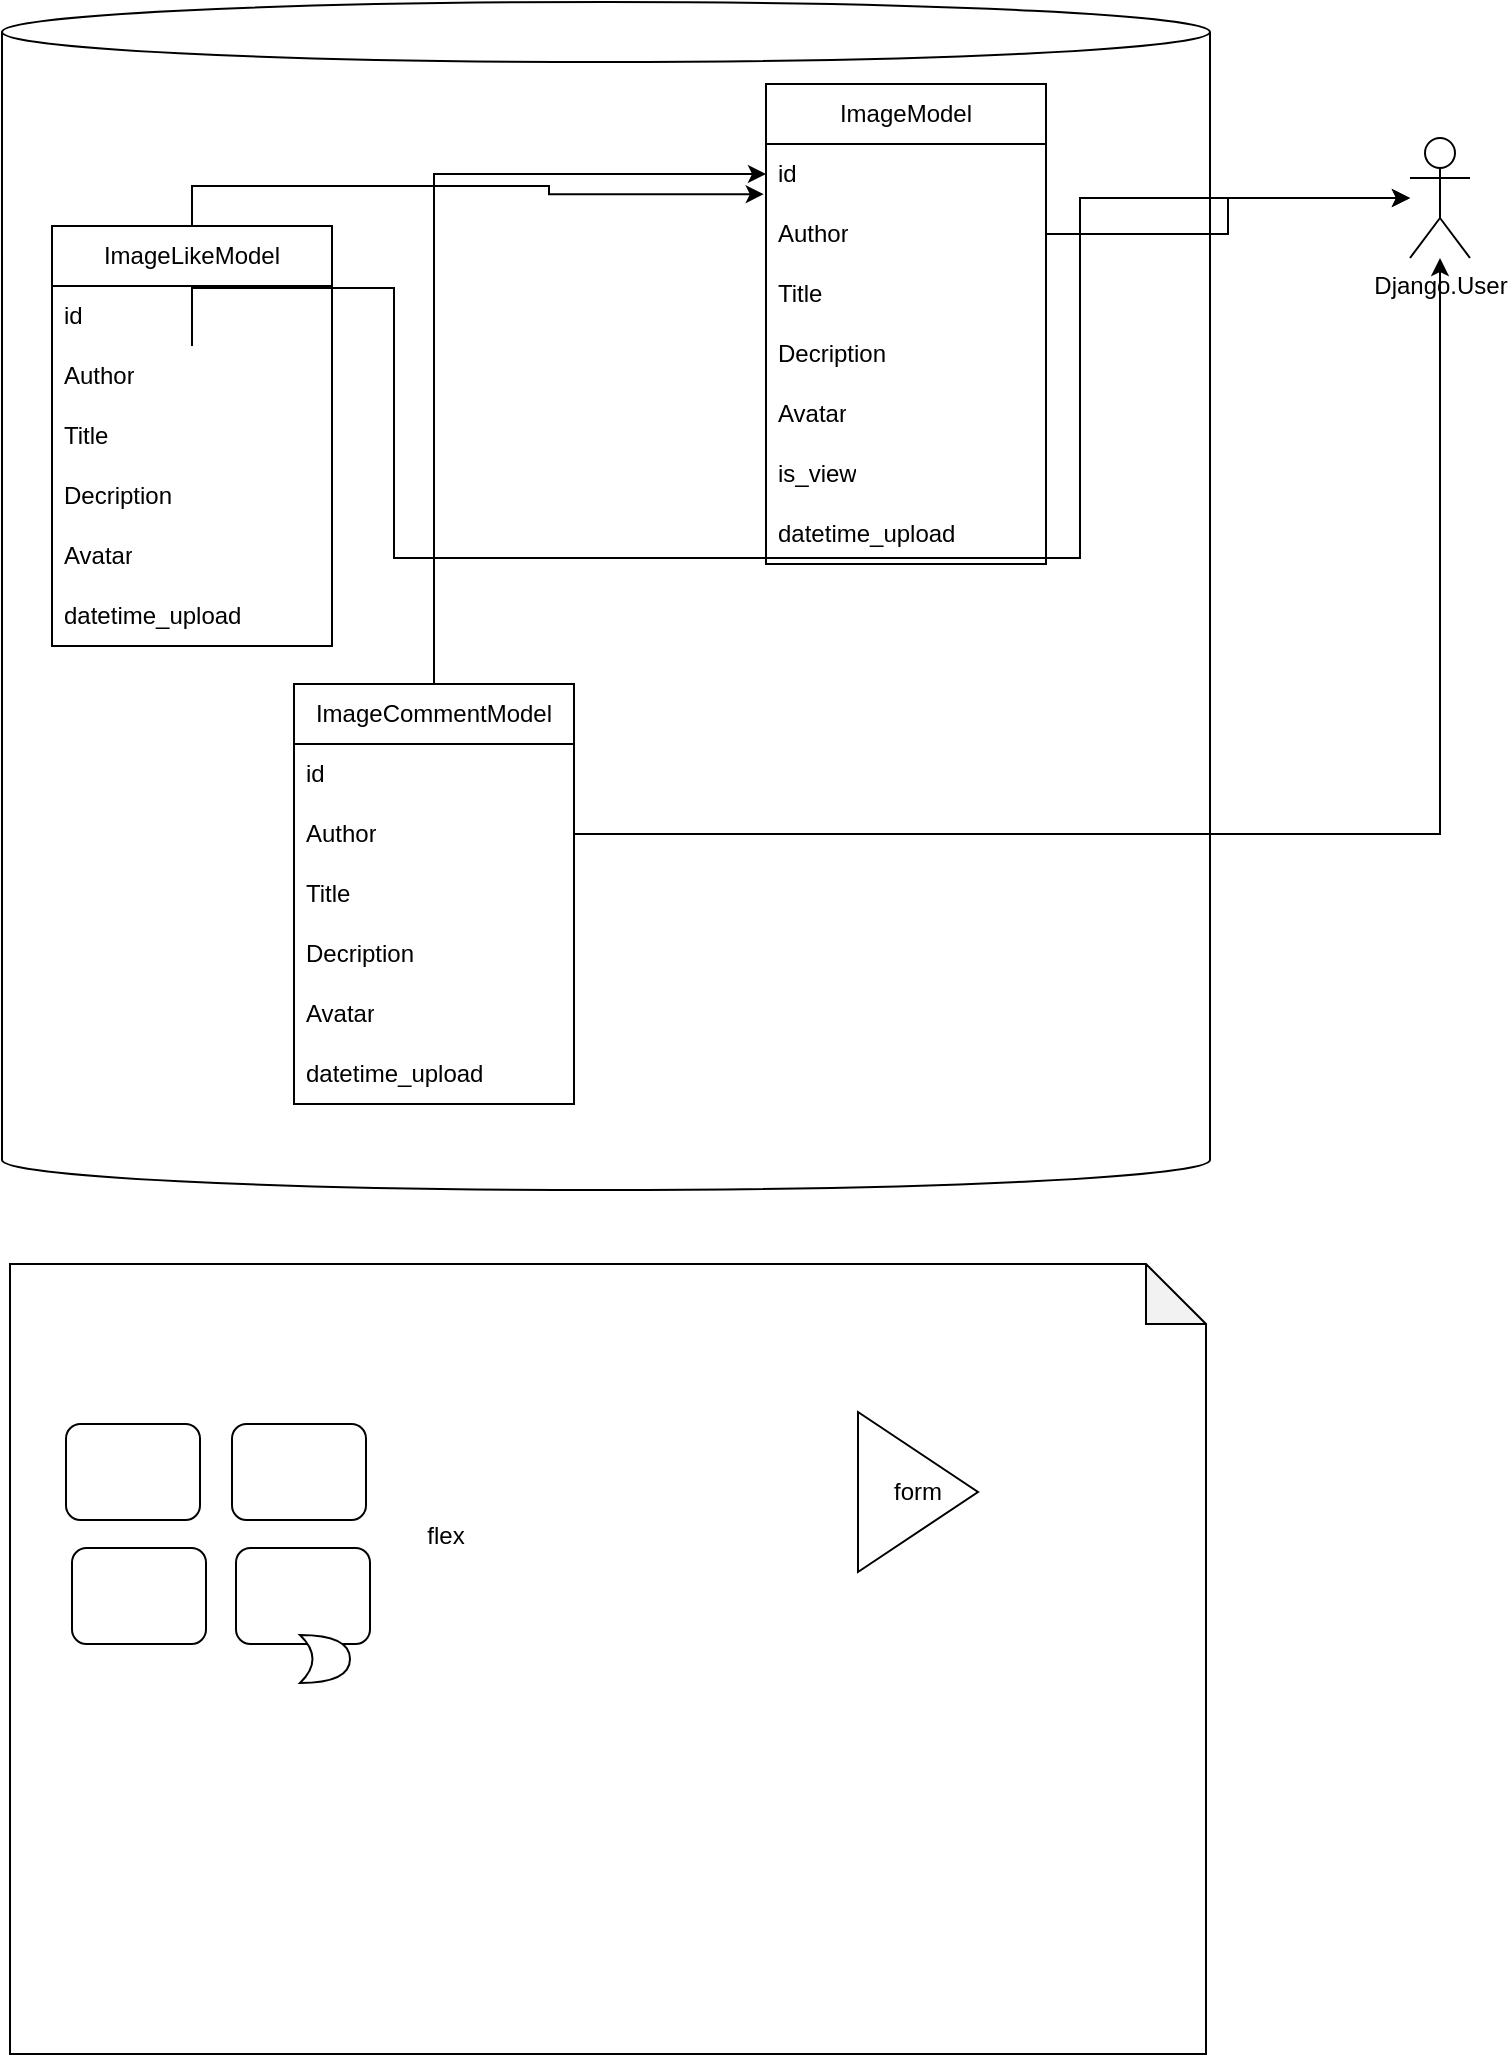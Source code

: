 <mxfile version="21.0.6" type="device"><diagram name="Page-1" id="vwzENRZUXyo-mS1XipZl"><mxGraphModel dx="1144" dy="386" grid="0" gridSize="10" guides="1" tooltips="1" connect="1" arrows="1" fold="1" page="0" pageScale="1" pageWidth="827" pageHeight="1169" math="0" shadow="0"><root><mxCell id="0"/><mxCell id="1" parent="0"/><mxCell id="J3GFIktAIJBgaV2sHbX2-1" value="" style="shape=cylinder3;whiteSpace=wrap;html=1;boundedLbl=1;backgroundOutline=1;size=15;" vertex="1" parent="1"><mxGeometry x="-62" y="226" width="604" height="594" as="geometry"/></mxCell><mxCell id="J3GFIktAIJBgaV2sHbX2-2" value="ImageModel" style="swimlane;fontStyle=0;childLayout=stackLayout;horizontal=1;startSize=30;horizontalStack=0;resizeParent=1;resizeParentMax=0;resizeLast=0;collapsible=1;marginBottom=0;whiteSpace=wrap;html=1;" vertex="1" parent="1"><mxGeometry x="320" y="267" width="140" height="240" as="geometry"/></mxCell><mxCell id="J3GFIktAIJBgaV2sHbX2-3" value="id" style="text;strokeColor=none;fillColor=none;align=left;verticalAlign=middle;spacingLeft=4;spacingRight=4;overflow=hidden;points=[[0,0.5],[1,0.5]];portConstraint=eastwest;rotatable=0;whiteSpace=wrap;html=1;" vertex="1" parent="J3GFIktAIJBgaV2sHbX2-2"><mxGeometry y="30" width="140" height="30" as="geometry"/></mxCell><mxCell id="J3GFIktAIJBgaV2sHbX2-6" value="Author" style="text;strokeColor=none;fillColor=none;align=left;verticalAlign=middle;spacingLeft=4;spacingRight=4;overflow=hidden;points=[[0,0.5],[1,0.5]];portConstraint=eastwest;rotatable=0;whiteSpace=wrap;html=1;" vertex="1" parent="J3GFIktAIJBgaV2sHbX2-2"><mxGeometry y="60" width="140" height="30" as="geometry"/></mxCell><mxCell id="J3GFIktAIJBgaV2sHbX2-4" value="Title" style="text;strokeColor=none;fillColor=none;align=left;verticalAlign=middle;spacingLeft=4;spacingRight=4;overflow=hidden;points=[[0,0.5],[1,0.5]];portConstraint=eastwest;rotatable=0;whiteSpace=wrap;html=1;" vertex="1" parent="J3GFIktAIJBgaV2sHbX2-2"><mxGeometry y="90" width="140" height="30" as="geometry"/></mxCell><mxCell id="J3GFIktAIJBgaV2sHbX2-8" value="Decription" style="text;strokeColor=none;fillColor=none;align=left;verticalAlign=middle;spacingLeft=4;spacingRight=4;overflow=hidden;points=[[0,0.5],[1,0.5]];portConstraint=eastwest;rotatable=0;whiteSpace=wrap;html=1;" vertex="1" parent="J3GFIktAIJBgaV2sHbX2-2"><mxGeometry y="120" width="140" height="30" as="geometry"/></mxCell><mxCell id="J3GFIktAIJBgaV2sHbX2-5" value="Avatar" style="text;strokeColor=none;fillColor=none;align=left;verticalAlign=middle;spacingLeft=4;spacingRight=4;overflow=hidden;points=[[0,0.5],[1,0.5]];portConstraint=eastwest;rotatable=0;whiteSpace=wrap;html=1;" vertex="1" parent="J3GFIktAIJBgaV2sHbX2-2"><mxGeometry y="150" width="140" height="30" as="geometry"/></mxCell><mxCell id="J3GFIktAIJBgaV2sHbX2-38" value="is_view" style="text;strokeColor=none;fillColor=none;align=left;verticalAlign=middle;spacingLeft=4;spacingRight=4;overflow=hidden;points=[[0,0.5],[1,0.5]];portConstraint=eastwest;rotatable=0;whiteSpace=wrap;html=1;" vertex="1" parent="J3GFIktAIJBgaV2sHbX2-2"><mxGeometry y="180" width="140" height="30" as="geometry"/></mxCell><mxCell id="J3GFIktAIJBgaV2sHbX2-7" value="datetime_upload" style="text;strokeColor=none;fillColor=none;align=left;verticalAlign=middle;spacingLeft=4;spacingRight=4;overflow=hidden;points=[[0,0.5],[1,0.5]];portConstraint=eastwest;rotatable=0;whiteSpace=wrap;html=1;" vertex="1" parent="J3GFIktAIJBgaV2sHbX2-2"><mxGeometry y="210" width="140" height="30" as="geometry"/></mxCell><mxCell id="J3GFIktAIJBgaV2sHbX2-9" value="Django.User" style="shape=umlActor;verticalLabelPosition=bottom;verticalAlign=top;html=1;outlineConnect=0;" vertex="1" parent="1"><mxGeometry x="642" y="294" width="30" height="60" as="geometry"/></mxCell><mxCell id="J3GFIktAIJBgaV2sHbX2-10" style="edgeStyle=orthogonalEdgeStyle;rounded=0;orthogonalLoop=1;jettySize=auto;html=1;" edge="1" parent="1" source="J3GFIktAIJBgaV2sHbX2-6" target="J3GFIktAIJBgaV2sHbX2-9"><mxGeometry relative="1" as="geometry"/></mxCell><mxCell id="J3GFIktAIJBgaV2sHbX2-26" style="edgeStyle=orthogonalEdgeStyle;rounded=0;orthogonalLoop=1;jettySize=auto;html=1;entryX=-0.008;entryY=0.837;entryDx=0;entryDy=0;entryPerimeter=0;" edge="1" parent="1" source="J3GFIktAIJBgaV2sHbX2-11" target="J3GFIktAIJBgaV2sHbX2-3"><mxGeometry relative="1" as="geometry"/></mxCell><mxCell id="J3GFIktAIJBgaV2sHbX2-11" value="ImageLikeModel" style="swimlane;fontStyle=0;childLayout=stackLayout;horizontal=1;startSize=30;horizontalStack=0;resizeParent=1;resizeParentMax=0;resizeLast=0;collapsible=1;marginBottom=0;whiteSpace=wrap;html=1;" vertex="1" parent="1"><mxGeometry x="-37" y="338" width="140" height="210" as="geometry"/></mxCell><mxCell id="J3GFIktAIJBgaV2sHbX2-12" value="id" style="text;strokeColor=none;fillColor=none;align=left;verticalAlign=middle;spacingLeft=4;spacingRight=4;overflow=hidden;points=[[0,0.5],[1,0.5]];portConstraint=eastwest;rotatable=0;whiteSpace=wrap;html=1;" vertex="1" parent="J3GFIktAIJBgaV2sHbX2-11"><mxGeometry y="30" width="140" height="30" as="geometry"/></mxCell><mxCell id="J3GFIktAIJBgaV2sHbX2-13" value="Author" style="text;strokeColor=none;fillColor=none;align=left;verticalAlign=middle;spacingLeft=4;spacingRight=4;overflow=hidden;points=[[0,0.5],[1,0.5]];portConstraint=eastwest;rotatable=0;whiteSpace=wrap;html=1;" vertex="1" parent="J3GFIktAIJBgaV2sHbX2-11"><mxGeometry y="60" width="140" height="30" as="geometry"/></mxCell><mxCell id="J3GFIktAIJBgaV2sHbX2-14" value="Title" style="text;strokeColor=none;fillColor=none;align=left;verticalAlign=middle;spacingLeft=4;spacingRight=4;overflow=hidden;points=[[0,0.5],[1,0.5]];portConstraint=eastwest;rotatable=0;whiteSpace=wrap;html=1;" vertex="1" parent="J3GFIktAIJBgaV2sHbX2-11"><mxGeometry y="90" width="140" height="30" as="geometry"/></mxCell><mxCell id="J3GFIktAIJBgaV2sHbX2-15" value="Decription" style="text;strokeColor=none;fillColor=none;align=left;verticalAlign=middle;spacingLeft=4;spacingRight=4;overflow=hidden;points=[[0,0.5],[1,0.5]];portConstraint=eastwest;rotatable=0;whiteSpace=wrap;html=1;" vertex="1" parent="J3GFIktAIJBgaV2sHbX2-11"><mxGeometry y="120" width="140" height="30" as="geometry"/></mxCell><mxCell id="J3GFIktAIJBgaV2sHbX2-16" value="Avatar" style="text;strokeColor=none;fillColor=none;align=left;verticalAlign=middle;spacingLeft=4;spacingRight=4;overflow=hidden;points=[[0,0.5],[1,0.5]];portConstraint=eastwest;rotatable=0;whiteSpace=wrap;html=1;" vertex="1" parent="J3GFIktAIJBgaV2sHbX2-11"><mxGeometry y="150" width="140" height="30" as="geometry"/></mxCell><mxCell id="J3GFIktAIJBgaV2sHbX2-17" value="datetime_upload" style="text;strokeColor=none;fillColor=none;align=left;verticalAlign=middle;spacingLeft=4;spacingRight=4;overflow=hidden;points=[[0,0.5],[1,0.5]];portConstraint=eastwest;rotatable=0;whiteSpace=wrap;html=1;" vertex="1" parent="J3GFIktAIJBgaV2sHbX2-11"><mxGeometry y="180" width="140" height="30" as="geometry"/></mxCell><mxCell id="J3GFIktAIJBgaV2sHbX2-25" style="edgeStyle=orthogonalEdgeStyle;rounded=0;orthogonalLoop=1;jettySize=auto;html=1;" edge="1" parent="1" source="J3GFIktAIJBgaV2sHbX2-18" target="J3GFIktAIJBgaV2sHbX2-3"><mxGeometry relative="1" as="geometry"/></mxCell><mxCell id="J3GFIktAIJBgaV2sHbX2-18" value="ImageCommentModel" style="swimlane;fontStyle=0;childLayout=stackLayout;horizontal=1;startSize=30;horizontalStack=0;resizeParent=1;resizeParentMax=0;resizeLast=0;collapsible=1;marginBottom=0;whiteSpace=wrap;html=1;" vertex="1" parent="1"><mxGeometry x="84" y="567" width="140" height="210" as="geometry"/></mxCell><mxCell id="J3GFIktAIJBgaV2sHbX2-19" value="id" style="text;strokeColor=none;fillColor=none;align=left;verticalAlign=middle;spacingLeft=4;spacingRight=4;overflow=hidden;points=[[0,0.5],[1,0.5]];portConstraint=eastwest;rotatable=0;whiteSpace=wrap;html=1;" vertex="1" parent="J3GFIktAIJBgaV2sHbX2-18"><mxGeometry y="30" width="140" height="30" as="geometry"/></mxCell><mxCell id="J3GFIktAIJBgaV2sHbX2-20" value="Author" style="text;strokeColor=none;fillColor=none;align=left;verticalAlign=middle;spacingLeft=4;spacingRight=4;overflow=hidden;points=[[0,0.5],[1,0.5]];portConstraint=eastwest;rotatable=0;whiteSpace=wrap;html=1;" vertex="1" parent="J3GFIktAIJBgaV2sHbX2-18"><mxGeometry y="60" width="140" height="30" as="geometry"/></mxCell><mxCell id="J3GFIktAIJBgaV2sHbX2-21" value="Title" style="text;strokeColor=none;fillColor=none;align=left;verticalAlign=middle;spacingLeft=4;spacingRight=4;overflow=hidden;points=[[0,0.5],[1,0.5]];portConstraint=eastwest;rotatable=0;whiteSpace=wrap;html=1;" vertex="1" parent="J3GFIktAIJBgaV2sHbX2-18"><mxGeometry y="90" width="140" height="30" as="geometry"/></mxCell><mxCell id="J3GFIktAIJBgaV2sHbX2-22" value="Decription" style="text;strokeColor=none;fillColor=none;align=left;verticalAlign=middle;spacingLeft=4;spacingRight=4;overflow=hidden;points=[[0,0.5],[1,0.5]];portConstraint=eastwest;rotatable=0;whiteSpace=wrap;html=1;" vertex="1" parent="J3GFIktAIJBgaV2sHbX2-18"><mxGeometry y="120" width="140" height="30" as="geometry"/></mxCell><mxCell id="J3GFIktAIJBgaV2sHbX2-23" value="Avatar" style="text;strokeColor=none;fillColor=none;align=left;verticalAlign=middle;spacingLeft=4;spacingRight=4;overflow=hidden;points=[[0,0.5],[1,0.5]];portConstraint=eastwest;rotatable=0;whiteSpace=wrap;html=1;" vertex="1" parent="J3GFIktAIJBgaV2sHbX2-18"><mxGeometry y="150" width="140" height="30" as="geometry"/></mxCell><mxCell id="J3GFIktAIJBgaV2sHbX2-24" value="datetime_upload" style="text;strokeColor=none;fillColor=none;align=left;verticalAlign=middle;spacingLeft=4;spacingRight=4;overflow=hidden;points=[[0,0.5],[1,0.5]];portConstraint=eastwest;rotatable=0;whiteSpace=wrap;html=1;" vertex="1" parent="J3GFIktAIJBgaV2sHbX2-18"><mxGeometry y="180" width="140" height="30" as="geometry"/></mxCell><mxCell id="J3GFIktAIJBgaV2sHbX2-27" style="edgeStyle=orthogonalEdgeStyle;rounded=0;orthogonalLoop=1;jettySize=auto;html=1;" edge="1" parent="1" source="J3GFIktAIJBgaV2sHbX2-20" target="J3GFIktAIJBgaV2sHbX2-9"><mxGeometry relative="1" as="geometry"/></mxCell><mxCell id="J3GFIktAIJBgaV2sHbX2-28" style="edgeStyle=orthogonalEdgeStyle;rounded=0;orthogonalLoop=1;jettySize=auto;html=1;" edge="1" parent="1" source="J3GFIktAIJBgaV2sHbX2-13" target="J3GFIktAIJBgaV2sHbX2-9"><mxGeometry relative="1" as="geometry"><Array as="points"><mxPoint x="134" y="369"/><mxPoint x="134" y="504"/><mxPoint x="477" y="504"/><mxPoint x="477" y="324"/></Array></mxGeometry></mxCell><mxCell id="J3GFIktAIJBgaV2sHbX2-29" value="" style="shape=note;whiteSpace=wrap;html=1;backgroundOutline=1;darkOpacity=0.05;" vertex="1" parent="1"><mxGeometry x="-58" y="857" width="598" height="395" as="geometry"/></mxCell><mxCell id="J3GFIktAIJBgaV2sHbX2-31" value="" style="rounded=1;whiteSpace=wrap;html=1;" vertex="1" parent="1"><mxGeometry x="-30" y="937" width="67" height="48" as="geometry"/></mxCell><mxCell id="J3GFIktAIJBgaV2sHbX2-32" value="" style="rounded=1;whiteSpace=wrap;html=1;" vertex="1" parent="1"><mxGeometry x="53" y="937" width="67" height="48" as="geometry"/></mxCell><mxCell id="J3GFIktAIJBgaV2sHbX2-33" value="" style="rounded=1;whiteSpace=wrap;html=1;" vertex="1" parent="1"><mxGeometry x="-27" y="999" width="67" height="48" as="geometry"/></mxCell><mxCell id="J3GFIktAIJBgaV2sHbX2-34" value="" style="rounded=1;whiteSpace=wrap;html=1;" vertex="1" parent="1"><mxGeometry x="55" y="999" width="67" height="48" as="geometry"/></mxCell><mxCell id="J3GFIktAIJBgaV2sHbX2-35" value="flex" style="text;html=1;strokeColor=none;fillColor=none;align=center;verticalAlign=middle;whiteSpace=wrap;rounded=0;" vertex="1" parent="1"><mxGeometry x="130" y="978" width="60" height="30" as="geometry"/></mxCell><mxCell id="J3GFIktAIJBgaV2sHbX2-36" value="form" style="triangle;whiteSpace=wrap;html=1;" vertex="1" parent="1"><mxGeometry x="366" y="931" width="60" height="80" as="geometry"/></mxCell><mxCell id="J3GFIktAIJBgaV2sHbX2-37" value="" style="shape=xor;whiteSpace=wrap;html=1;" vertex="1" parent="1"><mxGeometry x="87" y="1042.5" width="25" height="24" as="geometry"/></mxCell></root></mxGraphModel></diagram></mxfile>